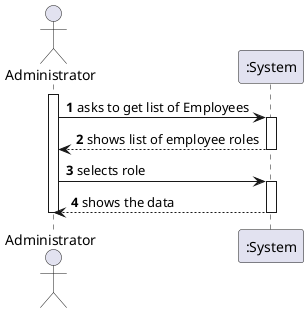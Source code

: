 @startuml
autonumber
actor "Administrator" as Admin

activate Admin
Admin -> ":System" : asks to get list of Employees
activate ":System"
":System" --> Admin : shows list of employee roles
deactivate ":System"

Admin -> ":System" : selects role
activate ":System"
":System" --> Admin : shows the data
deactivate ":System"


deactivate Admin

@enduml